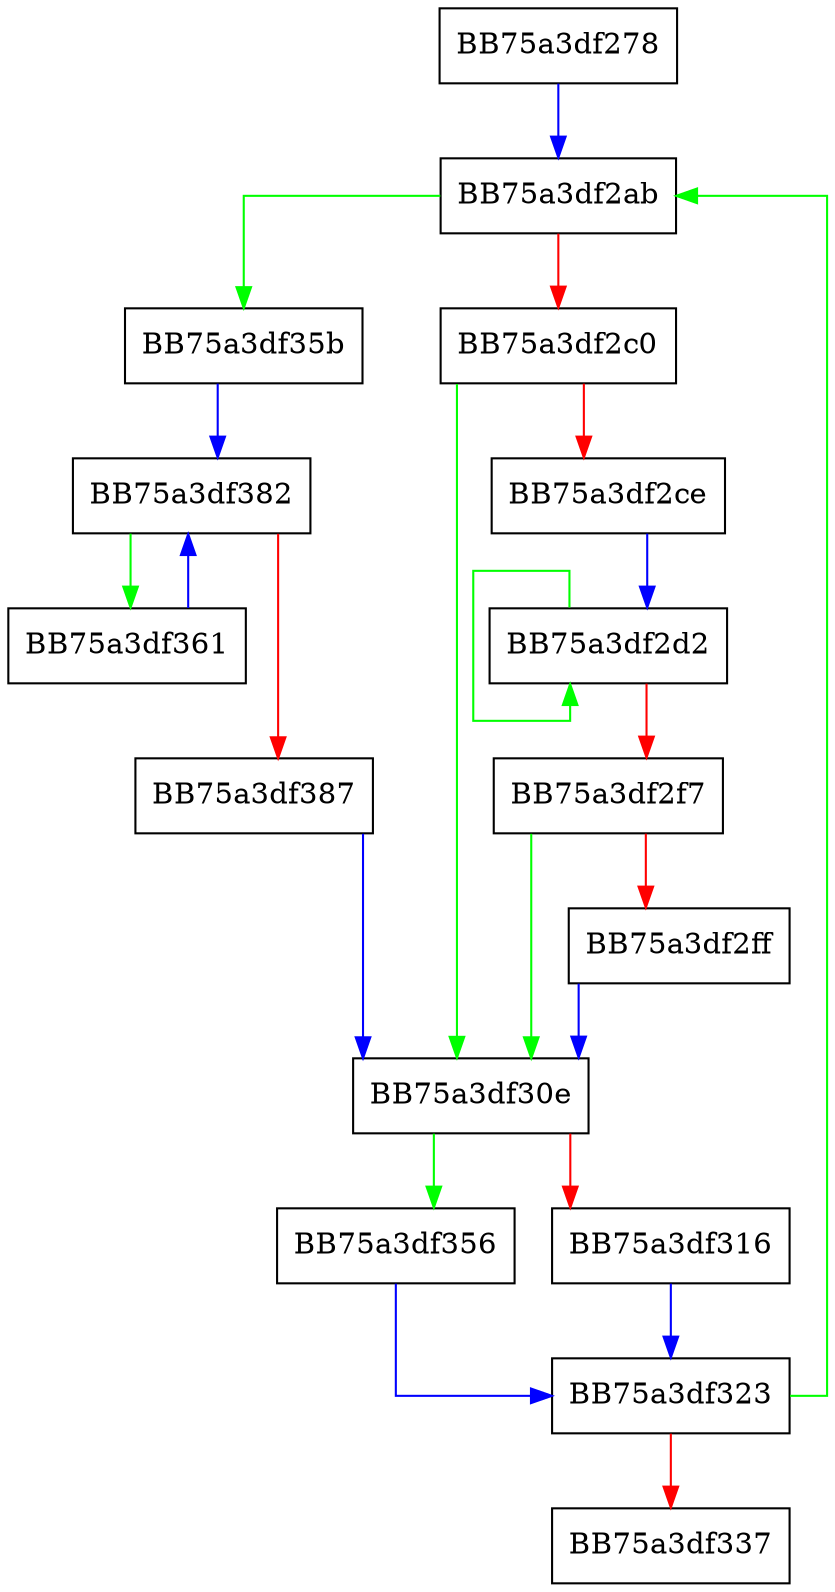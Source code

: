 digraph SMS_get_page_hash {
  node [shape="box"];
  graph [splines=ortho];
  BB75a3df278 -> BB75a3df2ab [color="blue"];
  BB75a3df2ab -> BB75a3df35b [color="green"];
  BB75a3df2ab -> BB75a3df2c0 [color="red"];
  BB75a3df2c0 -> BB75a3df30e [color="green"];
  BB75a3df2c0 -> BB75a3df2ce [color="red"];
  BB75a3df2ce -> BB75a3df2d2 [color="blue"];
  BB75a3df2d2 -> BB75a3df2d2 [color="green"];
  BB75a3df2d2 -> BB75a3df2f7 [color="red"];
  BB75a3df2f7 -> BB75a3df30e [color="green"];
  BB75a3df2f7 -> BB75a3df2ff [color="red"];
  BB75a3df2ff -> BB75a3df30e [color="blue"];
  BB75a3df30e -> BB75a3df356 [color="green"];
  BB75a3df30e -> BB75a3df316 [color="red"];
  BB75a3df316 -> BB75a3df323 [color="blue"];
  BB75a3df323 -> BB75a3df2ab [color="green"];
  BB75a3df323 -> BB75a3df337 [color="red"];
  BB75a3df356 -> BB75a3df323 [color="blue"];
  BB75a3df35b -> BB75a3df382 [color="blue"];
  BB75a3df361 -> BB75a3df382 [color="blue"];
  BB75a3df382 -> BB75a3df361 [color="green"];
  BB75a3df382 -> BB75a3df387 [color="red"];
  BB75a3df387 -> BB75a3df30e [color="blue"];
}